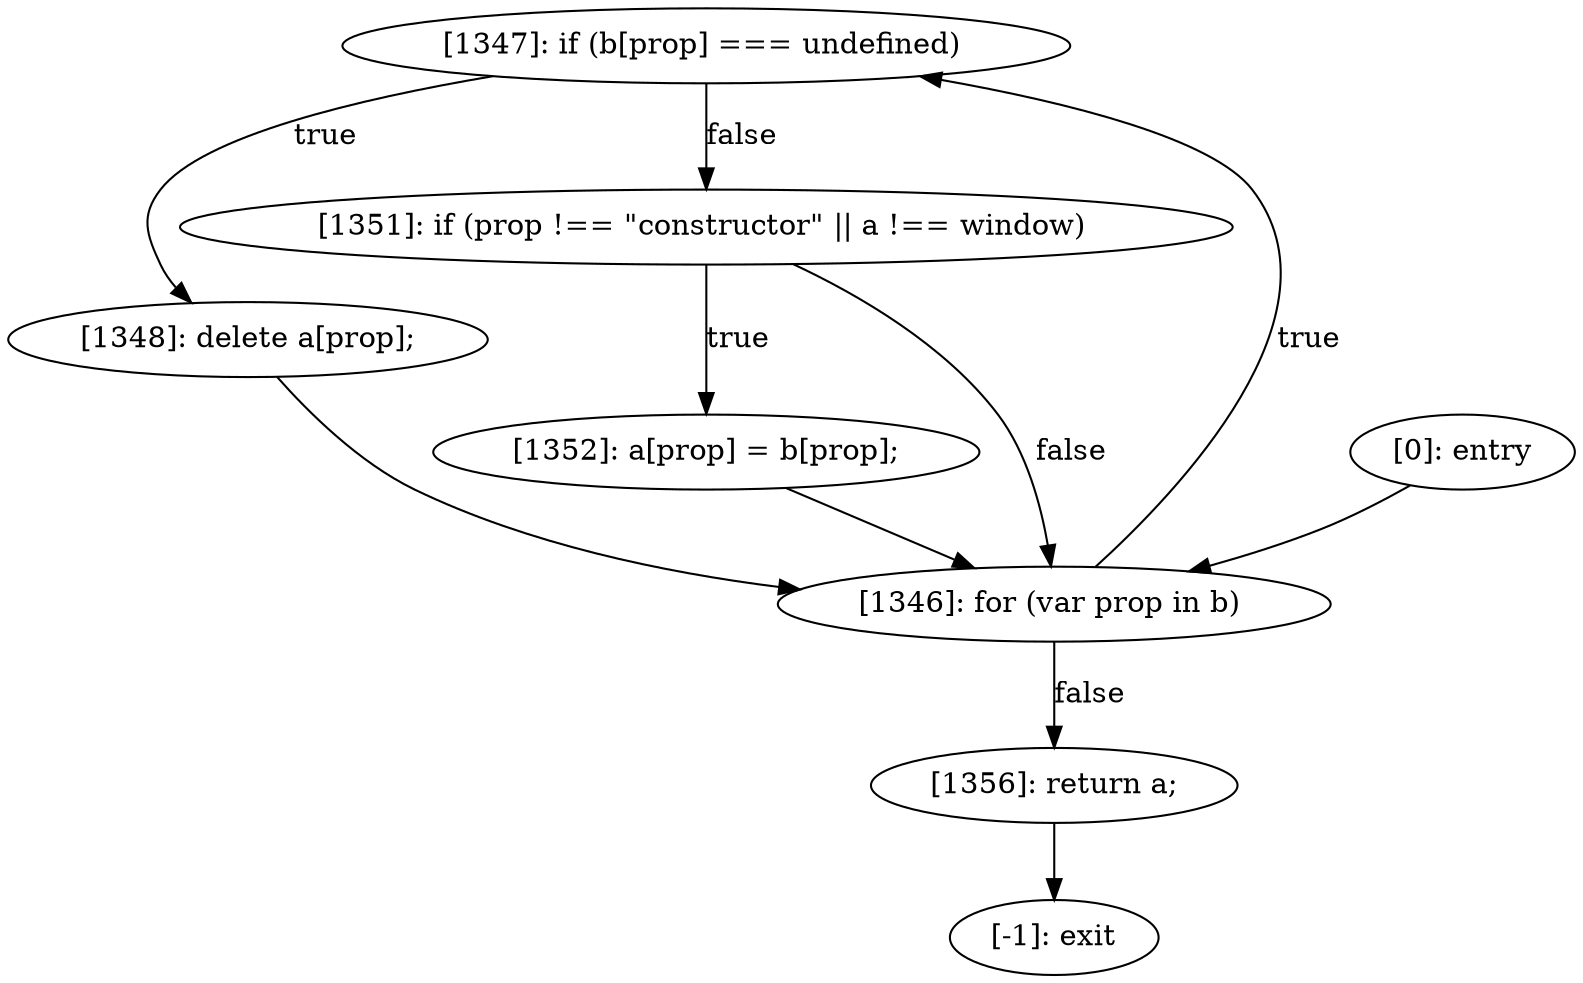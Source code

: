digraph {
"0" [label="[1347]: if (b[prop] === undefined) "] 
"1" [label="[1356]: return a;\n"] 
"2" [label="[1352]: a[prop] = b[prop];\n"] 
"3" [label="[1348]: delete a[prop];\n"] 
"4" [label="[1346]: for (var prop in b) "] 
"5" [label="[1351]: if (prop !== \"constructor\" || a !== window) "] 
"6" [label="[-1]: exit"] 
"7" [label="[0]: entry"] 
"0" -> "3" [label="true"] 
"0" -> "5" [label="false"] 
"1" -> "6" [label=""] 
"2" -> "4" [label=""] 
"3" -> "4" [label=""] 
"4" -> "1" [label="false"] 
"4" -> "0" [label="true"] 
"5" -> "2" [label="true"] 
"5" -> "4" [label="false"] 
"7" -> "4" [label=""] 
}
